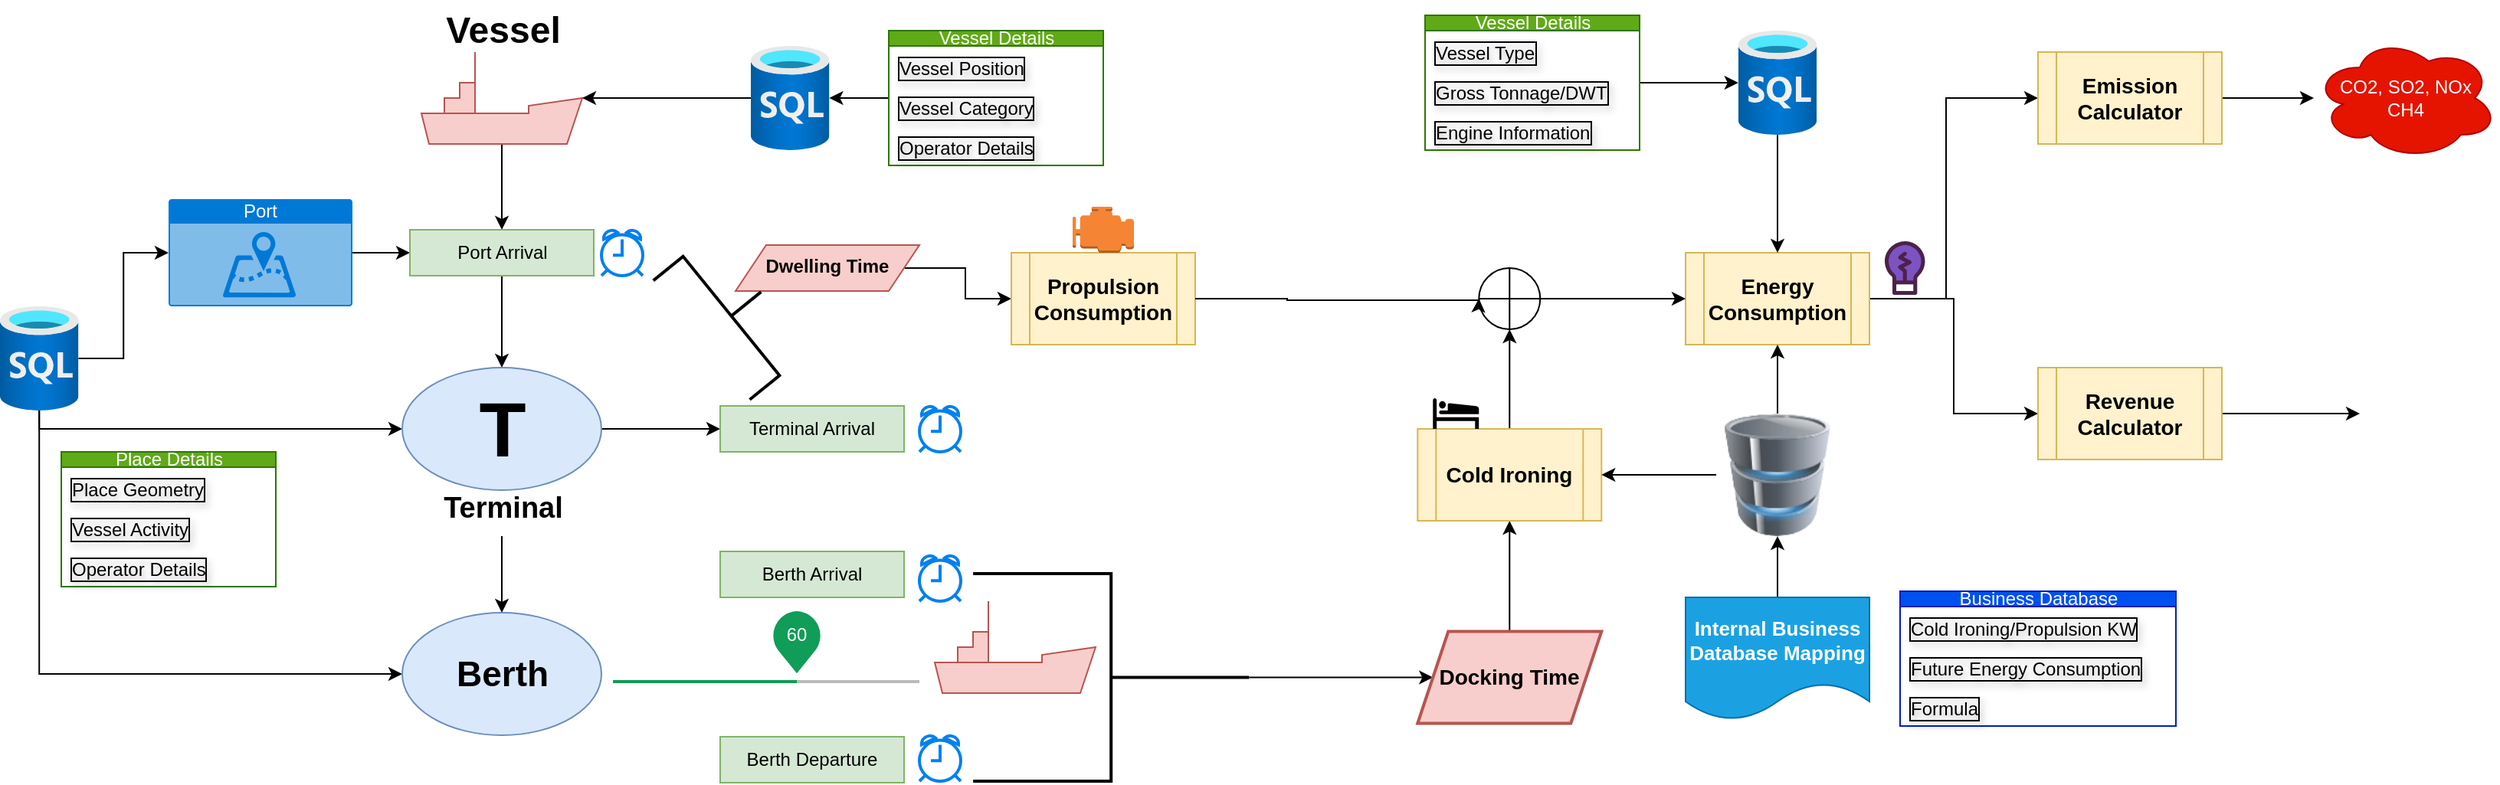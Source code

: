 <mxfile version="24.5.5" type="github">
  <diagram name="Page-1" id="kM6MfTMlQktqoh9Gep66">
    <mxGraphModel dx="883" dy="619" grid="1" gridSize="10" guides="1" tooltips="1" connect="1" arrows="1" fold="1" page="1" pageScale="1" pageWidth="850" pageHeight="1100" math="0" shadow="0">
      <root>
        <mxCell id="0" />
        <mxCell id="1" parent="0" />
        <mxCell id="8j1ghaPHFoplYqHseJS_-13" value="" style="edgeStyle=orthogonalEdgeStyle;rounded=0;orthogonalLoop=1;jettySize=auto;html=1;" parent="1" source="8j1ghaPHFoplYqHseJS_-2" target="8j1ghaPHFoplYqHseJS_-9" edge="1">
          <mxGeometry relative="1" as="geometry" />
        </mxCell>
        <mxCell id="8j1ghaPHFoplYqHseJS_-2" value="" style="verticalLabelPosition=bottom;outlineConnect=0;align=center;dashed=0;html=1;verticalAlign=top;shape=mxgraph.pid.misc.ship;fillColor=#f8cecc;strokeColor=#b85450;" parent="1" vertex="1">
          <mxGeometry x="285" y="64" width="105" height="60" as="geometry" />
        </mxCell>
        <mxCell id="8j1ghaPHFoplYqHseJS_-11" value="" style="edgeStyle=orthogonalEdgeStyle;rounded=0;orthogonalLoop=1;jettySize=auto;html=1;" parent="1" source="8j1ghaPHFoplYqHseJS_-3" target="8j1ghaPHFoplYqHseJS_-9" edge="1">
          <mxGeometry relative="1" as="geometry" />
        </mxCell>
        <mxCell id="8j1ghaPHFoplYqHseJS_-3" value="Port" style="html=1;whiteSpace=wrap;strokeColor=none;fillColor=#0079D6;labelPosition=center;verticalLabelPosition=middle;verticalAlign=top;align=center;fontSize=12;outlineConnect=0;spacingTop=-6;fontColor=#FFFFFF;sketch=0;shape=mxgraph.sitemap.map;" parent="1" vertex="1">
          <mxGeometry x="120" y="160" width="120" height="70" as="geometry" />
        </mxCell>
        <mxCell id="8j1ghaPHFoplYqHseJS_-4" value="Vessel" style="text;strokeColor=none;fillColor=none;html=1;fontSize=24;fontStyle=1;verticalAlign=middle;align=center;" parent="1" vertex="1">
          <mxGeometry x="272.5" y="30" width="130" height="40" as="geometry" />
        </mxCell>
        <mxCell id="8j1ghaPHFoplYqHseJS_-80" value="" style="edgeStyle=orthogonalEdgeStyle;rounded=0;orthogonalLoop=1;jettySize=auto;html=1;" parent="1" source="8j1ghaPHFoplYqHseJS_-5" target="8j1ghaPHFoplYqHseJS_-2" edge="1">
          <mxGeometry relative="1" as="geometry" />
        </mxCell>
        <mxCell id="8j1ghaPHFoplYqHseJS_-5" value="" style="image;aspect=fixed;html=1;points=[];align=center;fontSize=12;image=img/lib/azure2/iot/Time_Series_Data_Sets.svg;" parent="1" vertex="1">
          <mxGeometry x="500" y="60" width="51.2" height="68" as="geometry" />
        </mxCell>
        <mxCell id="8j1ghaPHFoplYqHseJS_-8" value="" style="edgeStyle=orthogonalEdgeStyle;rounded=0;orthogonalLoop=1;jettySize=auto;html=1;" parent="1" source="8j1ghaPHFoplYqHseJS_-7" target="8j1ghaPHFoplYqHseJS_-3" edge="1">
          <mxGeometry relative="1" as="geometry" />
        </mxCell>
        <mxCell id="8j1ghaPHFoplYqHseJS_-17" style="edgeStyle=orthogonalEdgeStyle;rounded=0;orthogonalLoop=1;jettySize=auto;html=1;entryX=0;entryY=0.5;entryDx=0;entryDy=0;" parent="1" source="8j1ghaPHFoplYqHseJS_-7" target="8j1ghaPHFoplYqHseJS_-15" edge="1">
          <mxGeometry relative="1" as="geometry">
            <Array as="points">
              <mxPoint x="36" y="310" />
            </Array>
          </mxGeometry>
        </mxCell>
        <mxCell id="8j1ghaPHFoplYqHseJS_-32" style="edgeStyle=orthogonalEdgeStyle;rounded=0;orthogonalLoop=1;jettySize=auto;html=1;" parent="1" source="8j1ghaPHFoplYqHseJS_-7" target="8j1ghaPHFoplYqHseJS_-25" edge="1">
          <mxGeometry relative="1" as="geometry">
            <Array as="points">
              <mxPoint x="36" y="470" />
            </Array>
          </mxGeometry>
        </mxCell>
        <mxCell id="8j1ghaPHFoplYqHseJS_-7" value="" style="image;aspect=fixed;html=1;points=[];align=center;fontSize=12;image=img/lib/azure2/iot/Time_Series_Data_Sets.svg;" parent="1" vertex="1">
          <mxGeometry x="10" y="230" width="51.2" height="68" as="geometry" />
        </mxCell>
        <mxCell id="8j1ghaPHFoplYqHseJS_-16" value="" style="edgeStyle=orthogonalEdgeStyle;rounded=0;orthogonalLoop=1;jettySize=auto;html=1;" parent="1" source="8j1ghaPHFoplYqHseJS_-9" target="8j1ghaPHFoplYqHseJS_-15" edge="1">
          <mxGeometry relative="1" as="geometry" />
        </mxCell>
        <mxCell id="8j1ghaPHFoplYqHseJS_-9" value="Port Arrival" style="whiteSpace=wrap;html=1;verticalAlign=middle;dashed=0;fillColor=#d5e8d4;strokeColor=#82b366;" parent="1" vertex="1">
          <mxGeometry x="277.5" y="180" width="120" height="30" as="geometry" />
        </mxCell>
        <mxCell id="8j1ghaPHFoplYqHseJS_-12" value="" style="html=1;verticalLabelPosition=bottom;align=center;labelBackgroundColor=#ffffff;verticalAlign=top;strokeWidth=2;strokeColor=#0080F0;shadow=0;dashed=0;shape=mxgraph.ios7.icons.alarm_clock;" parent="1" vertex="1">
          <mxGeometry x="402.5" y="180" width="27" height="30" as="geometry" />
        </mxCell>
        <mxCell id="8j1ghaPHFoplYqHseJS_-19" value="" style="edgeStyle=orthogonalEdgeStyle;rounded=0;orthogonalLoop=1;jettySize=auto;html=1;" parent="1" source="8j1ghaPHFoplYqHseJS_-15" target="8j1ghaPHFoplYqHseJS_-18" edge="1">
          <mxGeometry relative="1" as="geometry" />
        </mxCell>
        <mxCell id="8j1ghaPHFoplYqHseJS_-15" value="T" style="verticalLabelPosition=middle;shadow=0;dashed=0;align=center;html=1;verticalAlign=middle;strokeWidth=1;shape=ellipse;fontSize=50;fontStyle=1;perimeter=ellipsePerimeter;whiteSpace=wrap;fillColor=#dae8fc;strokeColor=#6c8ebf;" parent="1" vertex="1">
          <mxGeometry x="272.5" y="270" width="130" height="80" as="geometry" />
        </mxCell>
        <mxCell id="8j1ghaPHFoplYqHseJS_-18" value="Terminal Arrival" style="whiteSpace=wrap;html=1;verticalAlign=middle;dashed=0;fillColor=#d5e8d4;strokeColor=#82b366;" parent="1" vertex="1">
          <mxGeometry x="480" y="295" width="120" height="30" as="geometry" />
        </mxCell>
        <mxCell id="8j1ghaPHFoplYqHseJS_-20" value="" style="html=1;verticalLabelPosition=bottom;align=center;labelBackgroundColor=#ffffff;verticalAlign=top;strokeWidth=2;strokeColor=#0080F0;shadow=0;dashed=0;shape=mxgraph.ios7.icons.alarm_clock;" parent="1" vertex="1">
          <mxGeometry x="610" y="295" width="27" height="30" as="geometry" />
        </mxCell>
        <mxCell id="8j1ghaPHFoplYqHseJS_-31" value="" style="edgeStyle=orthogonalEdgeStyle;rounded=0;orthogonalLoop=1;jettySize=auto;html=1;" parent="1" source="8j1ghaPHFoplYqHseJS_-21" target="8j1ghaPHFoplYqHseJS_-22" edge="1">
          <mxGeometry relative="1" as="geometry" />
        </mxCell>
        <mxCell id="8j1ghaPHFoplYqHseJS_-21" value="Dwelling Time&lt;div&gt;&lt;br&gt;&lt;/div&gt;" style="shape=parallelogram;perimeter=parallelogramPerimeter;whiteSpace=wrap;html=1;fixedSize=1;fillColor=#f8cecc;strokeColor=#b85450;align=center;fontStyle=1;verticalAlign=top;" parent="1" vertex="1">
          <mxGeometry x="490" y="190" width="120" height="30" as="geometry" />
        </mxCell>
        <mxCell id="8j1ghaPHFoplYqHseJS_-22" value="Propulsion Consumption" style="shape=process;whiteSpace=wrap;html=1;backgroundOutline=1;fillColor=#fff2cc;strokeColor=#d6b656;fontStyle=1;fontSize=14;" parent="1" vertex="1">
          <mxGeometry x="670" y="195" width="120" height="60" as="geometry" />
        </mxCell>
        <mxCell id="8j1ghaPHFoplYqHseJS_-26" value="" style="edgeStyle=orthogonalEdgeStyle;rounded=0;orthogonalLoop=1;jettySize=auto;html=1;" parent="1" source="8j1ghaPHFoplYqHseJS_-23" target="8j1ghaPHFoplYqHseJS_-25" edge="1">
          <mxGeometry relative="1" as="geometry" />
        </mxCell>
        <mxCell id="8j1ghaPHFoplYqHseJS_-23" value="&lt;font style=&quot;font-size: 19px;&quot;&gt;Terminal&lt;/font&gt;" style="text;strokeColor=none;fillColor=none;html=1;fontSize=24;fontStyle=1;verticalAlign=middle;align=center;" parent="1" vertex="1">
          <mxGeometry x="272.5" y="340" width="130" height="40" as="geometry" />
        </mxCell>
        <mxCell id="8j1ghaPHFoplYqHseJS_-25" value="&lt;b style=&quot;font-size: 23px;&quot;&gt;Berth&lt;/b&gt;" style="ellipse;whiteSpace=wrap;html=1;fontSize=23;fillColor=#dae8fc;strokeColor=#6c8ebf;" parent="1" vertex="1">
          <mxGeometry x="272.5" y="430" width="130" height="80" as="geometry" />
        </mxCell>
        <mxCell id="8j1ghaPHFoplYqHseJS_-28" value="" style="dashed=0;verticalLabelPosition=bottom;verticalAlign=top;align=center;shape=mxgraph.gmdl.sliderDiscrete;barPos=60;strokeColor=#0F9D58;opacity=100;strokeWidth=2;fillColor=#0F9D58;handleSize=10;shadow=0;fontSize=12;fontColor=#ffffff;html=1;" parent="1" vertex="1">
          <mxGeometry x="410" y="430" width="200" height="45" as="geometry" />
        </mxCell>
        <mxCell id="8j1ghaPHFoplYqHseJS_-29" value="" style="verticalLabelPosition=bottom;outlineConnect=0;align=center;dashed=0;html=1;verticalAlign=top;shape=mxgraph.pid.misc.ship;fillColor=#f8cecc;strokeColor=#b85450;" parent="1" vertex="1">
          <mxGeometry x="620" y="422.5" width="105" height="60" as="geometry" />
        </mxCell>
        <mxCell id="8j1ghaPHFoplYqHseJS_-30" value="Berth Arrival" style="whiteSpace=wrap;html=1;verticalAlign=middle;dashed=0;fillColor=#d5e8d4;strokeColor=#82b366;" parent="1" vertex="1">
          <mxGeometry x="480" y="390" width="120" height="30" as="geometry" />
        </mxCell>
        <mxCell id="8j1ghaPHFoplYqHseJS_-33" value="Berth Departure" style="whiteSpace=wrap;html=1;verticalAlign=middle;dashed=0;fillColor=#d5e8d4;strokeColor=#82b366;" parent="1" vertex="1">
          <mxGeometry x="480" y="511" width="120" height="30" as="geometry" />
        </mxCell>
        <mxCell id="8j1ghaPHFoplYqHseJS_-34" value="" style="html=1;verticalLabelPosition=bottom;align=center;labelBackgroundColor=#ffffff;verticalAlign=top;strokeWidth=2;strokeColor=#0080F0;shadow=0;dashed=0;shape=mxgraph.ios7.icons.alarm_clock;" parent="1" vertex="1">
          <mxGeometry x="610" y="392.5" width="27" height="30" as="geometry" />
        </mxCell>
        <mxCell id="8j1ghaPHFoplYqHseJS_-35" value="" style="html=1;verticalLabelPosition=bottom;align=center;labelBackgroundColor=#ffffff;verticalAlign=top;strokeWidth=2;strokeColor=#0080F0;shadow=0;dashed=0;shape=mxgraph.ios7.icons.alarm_clock;" parent="1" vertex="1">
          <mxGeometry x="610" y="510" width="27" height="30" as="geometry" />
        </mxCell>
        <mxCell id="8j1ghaPHFoplYqHseJS_-49" value="" style="edgeStyle=orthogonalEdgeStyle;rounded=0;orthogonalLoop=1;jettySize=auto;html=1;" parent="1" source="8j1ghaPHFoplYqHseJS_-37" target="8j1ghaPHFoplYqHseJS_-48" edge="1">
          <mxGeometry relative="1" as="geometry" />
        </mxCell>
        <mxCell id="8j1ghaPHFoplYqHseJS_-37" value="" style="strokeWidth=2;html=1;shape=mxgraph.flowchart.annotation_2;align=left;labelPosition=right;pointerEvents=1;rotation=-180;" parent="1" vertex="1">
          <mxGeometry x="645.08" y="404.5" width="180.04" height="135.5" as="geometry" />
        </mxCell>
        <mxCell id="8j1ghaPHFoplYqHseJS_-44" value="" style="strokeWidth=2;html=1;shape=mxgraph.flowchart.annotation_2;align=left;labelPosition=right;pointerEvents=1;rotation=141;" parent="1" vertex="1">
          <mxGeometry x="462.23" y="186.29" width="50" height="100" as="geometry" />
        </mxCell>
        <mxCell id="8j1ghaPHFoplYqHseJS_-51" value="" style="edgeStyle=orthogonalEdgeStyle;rounded=0;orthogonalLoop=1;jettySize=auto;html=1;" parent="1" source="8j1ghaPHFoplYqHseJS_-48" target="8j1ghaPHFoplYqHseJS_-50" edge="1">
          <mxGeometry relative="1" as="geometry" />
        </mxCell>
        <mxCell id="8j1ghaPHFoplYqHseJS_-48" value="&lt;b&gt;&lt;font style=&quot;font-size: 14px;&quot;&gt;Docking Time&lt;/font&gt;&lt;/b&gt;" style="shape=parallelogram;perimeter=parallelogramPerimeter;whiteSpace=wrap;html=1;fixedSize=1;align=center;strokeWidth=2;pointerEvents=1;fillColor=#f8cecc;strokeColor=#b85450;" parent="1" vertex="1">
          <mxGeometry x="935.14" y="442.25" width="120" height="60" as="geometry" />
        </mxCell>
        <mxCell id="8j1ghaPHFoplYqHseJS_-54" value="" style="edgeStyle=orthogonalEdgeStyle;rounded=0;orthogonalLoop=1;jettySize=auto;html=1;" parent="1" source="8j1ghaPHFoplYqHseJS_-50" target="8j1ghaPHFoplYqHseJS_-53" edge="1">
          <mxGeometry relative="1" as="geometry" />
        </mxCell>
        <mxCell id="8j1ghaPHFoplYqHseJS_-50" value="Cold Ironing" style="shape=process;whiteSpace=wrap;html=1;backgroundOutline=1;fillColor=#fff2cc;strokeColor=#d6b656;fontStyle=1;fontSize=14;" parent="1" vertex="1">
          <mxGeometry x="935.14" y="310" width="120" height="60" as="geometry" />
        </mxCell>
        <mxCell id="8j1ghaPHFoplYqHseJS_-92" value="" style="edgeStyle=orthogonalEdgeStyle;rounded=0;orthogonalLoop=1;jettySize=auto;html=1;" parent="1" source="8j1ghaPHFoplYqHseJS_-52" target="8j1ghaPHFoplYqHseJS_-90" edge="1">
          <mxGeometry relative="1" as="geometry">
            <Array as="points">
              <mxPoint x="1280" y="225" />
              <mxPoint x="1280" y="94" />
            </Array>
          </mxGeometry>
        </mxCell>
        <mxCell id="-p1JDaWNhqQrQUc1UP5E-4" style="edgeStyle=orthogonalEdgeStyle;rounded=0;orthogonalLoop=1;jettySize=auto;html=1;exitX=1;exitY=0.5;exitDx=0;exitDy=0;entryX=0;entryY=0.5;entryDx=0;entryDy=0;" edge="1" parent="1" source="8j1ghaPHFoplYqHseJS_-52" target="-p1JDaWNhqQrQUc1UP5E-3">
          <mxGeometry relative="1" as="geometry" />
        </mxCell>
        <mxCell id="8j1ghaPHFoplYqHseJS_-52" value="Energy Consumption" style="shape=process;whiteSpace=wrap;html=1;backgroundOutline=1;fillColor=#fff2cc;strokeColor=#d6b656;fontStyle=1;fontSize=14;" parent="1" vertex="1">
          <mxGeometry x="1110" y="195" width="120" height="60" as="geometry" />
        </mxCell>
        <mxCell id="8j1ghaPHFoplYqHseJS_-61" value="" style="edgeStyle=orthogonalEdgeStyle;rounded=0;orthogonalLoop=1;jettySize=auto;html=1;" parent="1" source="8j1ghaPHFoplYqHseJS_-53" target="8j1ghaPHFoplYqHseJS_-52" edge="1">
          <mxGeometry relative="1" as="geometry" />
        </mxCell>
        <mxCell id="8j1ghaPHFoplYqHseJS_-53" value="" style="verticalLabelPosition=bottom;verticalAlign=top;html=1;shape=mxgraph.flowchart.summing_function;" parent="1" vertex="1">
          <mxGeometry x="975.14" y="205" width="40" height="40" as="geometry" />
        </mxCell>
        <mxCell id="8j1ghaPHFoplYqHseJS_-60" style="edgeStyle=orthogonalEdgeStyle;rounded=0;orthogonalLoop=1;jettySize=auto;html=1;exitX=1;exitY=0.5;exitDx=0;exitDy=0;entryX=0;entryY=0.5;entryDx=0;entryDy=0;entryPerimeter=0;" parent="1" source="8j1ghaPHFoplYqHseJS_-22" target="8j1ghaPHFoplYqHseJS_-53" edge="1">
          <mxGeometry relative="1" as="geometry">
            <mxPoint x="970" y="226" as="targetPoint" />
            <Array as="points">
              <mxPoint x="850" y="225" />
              <mxPoint x="975" y="226" />
            </Array>
          </mxGeometry>
        </mxCell>
        <mxCell id="8j1ghaPHFoplYqHseJS_-79" value="" style="edgeStyle=orthogonalEdgeStyle;rounded=0;orthogonalLoop=1;jettySize=auto;html=1;" parent="1" source="8j1ghaPHFoplYqHseJS_-62" target="8j1ghaPHFoplYqHseJS_-52" edge="1">
          <mxGeometry relative="1" as="geometry" />
        </mxCell>
        <mxCell id="8j1ghaPHFoplYqHseJS_-62" value="" style="image;aspect=fixed;html=1;points=[];align=center;fontSize=12;image=img/lib/azure2/iot/Time_Series_Data_Sets.svg;" parent="1" vertex="1">
          <mxGeometry x="1144.4" y="50" width="51.2" height="68" as="geometry" />
        </mxCell>
        <mxCell id="8j1ghaPHFoplYqHseJS_-77" value="" style="edgeStyle=orthogonalEdgeStyle;rounded=0;orthogonalLoop=1;jettySize=auto;html=1;" parent="1" source="8j1ghaPHFoplYqHseJS_-64" target="8j1ghaPHFoplYqHseJS_-5" edge="1">
          <mxGeometry relative="1" as="geometry" />
        </mxCell>
        <mxCell id="8j1ghaPHFoplYqHseJS_-64" value="Vessel Details" style="swimlane;fontStyle=0;childLayout=stackLayout;horizontal=1;startSize=10;fillColor=#60a917;horizontalStack=0;resizeParent=1;resizeParentMax=0;resizeLast=0;collapsible=1;marginBottom=0;html=1;align=center;fontColor=#ffffff;strokeColor=#2D7600;" parent="1" vertex="1">
          <mxGeometry x="590" y="50" width="140" height="88" as="geometry" />
        </mxCell>
        <mxCell id="8j1ghaPHFoplYqHseJS_-65" value="Vessel Position" style="text;strokeColor=none;fillColor=none;align=left;verticalAlign=top;spacingLeft=4;spacingRight=4;overflow=hidden;rotatable=0;points=[[0,0.5],[1,0.5]];portConstraint=eastwest;whiteSpace=wrap;html=1;labelBorderColor=default;textShadow=1;" parent="8j1ghaPHFoplYqHseJS_-64" vertex="1">
          <mxGeometry y="10" width="140" height="26" as="geometry" />
        </mxCell>
        <mxCell id="8j1ghaPHFoplYqHseJS_-66" value="Vessel Category" style="text;strokeColor=none;fillColor=none;align=left;verticalAlign=top;spacingLeft=4;spacingRight=4;overflow=hidden;rotatable=0;points=[[0,0.5],[1,0.5]];portConstraint=eastwest;whiteSpace=wrap;html=1;labelBorderColor=default;textShadow=1;" parent="8j1ghaPHFoplYqHseJS_-64" vertex="1">
          <mxGeometry y="36" width="140" height="26" as="geometry" />
        </mxCell>
        <mxCell id="8j1ghaPHFoplYqHseJS_-67" value="Operator Details" style="text;strokeColor=none;fillColor=none;align=left;verticalAlign=top;spacingLeft=4;spacingRight=4;overflow=hidden;rotatable=0;points=[[0,0.5],[1,0.5]];portConstraint=eastwest;whiteSpace=wrap;html=1;labelBorderColor=default;textShadow=1;" parent="8j1ghaPHFoplYqHseJS_-64" vertex="1">
          <mxGeometry y="62" width="140" height="26" as="geometry" />
        </mxCell>
        <mxCell id="8j1ghaPHFoplYqHseJS_-68" value="Place Details" style="swimlane;fontStyle=0;childLayout=stackLayout;horizontal=1;startSize=10;fillColor=#60a917;horizontalStack=0;resizeParent=1;resizeParentMax=0;resizeLast=0;collapsible=1;marginBottom=0;html=1;align=center;fontColor=#ffffff;strokeColor=#2D7600;" parent="1" vertex="1">
          <mxGeometry x="50" y="325" width="140" height="88" as="geometry" />
        </mxCell>
        <mxCell id="8j1ghaPHFoplYqHseJS_-69" value="Place Geometry" style="text;strokeColor=none;fillColor=none;align=left;verticalAlign=top;spacingLeft=4;spacingRight=4;overflow=hidden;rotatable=0;points=[[0,0.5],[1,0.5]];portConstraint=eastwest;whiteSpace=wrap;html=1;labelBorderColor=default;textShadow=1;" parent="8j1ghaPHFoplYqHseJS_-68" vertex="1">
          <mxGeometry y="10" width="140" height="26" as="geometry" />
        </mxCell>
        <mxCell id="8j1ghaPHFoplYqHseJS_-70" value="Vessel Activity" style="text;strokeColor=none;fillColor=none;align=left;verticalAlign=top;spacingLeft=4;spacingRight=4;overflow=hidden;rotatable=0;points=[[0,0.5],[1,0.5]];portConstraint=eastwest;whiteSpace=wrap;html=1;labelBorderColor=default;textShadow=1;" parent="8j1ghaPHFoplYqHseJS_-68" vertex="1">
          <mxGeometry y="36" width="140" height="26" as="geometry" />
        </mxCell>
        <mxCell id="8j1ghaPHFoplYqHseJS_-71" value="Operator Details" style="text;strokeColor=none;fillColor=none;align=left;verticalAlign=top;spacingLeft=4;spacingRight=4;overflow=hidden;rotatable=0;points=[[0,0.5],[1,0.5]];portConstraint=eastwest;whiteSpace=wrap;html=1;labelBorderColor=default;textShadow=1;" parent="8j1ghaPHFoplYqHseJS_-68" vertex="1">
          <mxGeometry y="62" width="140" height="26" as="geometry" />
        </mxCell>
        <mxCell id="8j1ghaPHFoplYqHseJS_-78" value="" style="edgeStyle=orthogonalEdgeStyle;rounded=0;orthogonalLoop=1;jettySize=auto;html=1;" parent="1" source="8j1ghaPHFoplYqHseJS_-72" target="8j1ghaPHFoplYqHseJS_-62" edge="1">
          <mxGeometry relative="1" as="geometry" />
        </mxCell>
        <mxCell id="8j1ghaPHFoplYqHseJS_-72" value="Vessel Details" style="swimlane;fontStyle=0;childLayout=stackLayout;horizontal=1;startSize=10;fillColor=#60a917;horizontalStack=0;resizeParent=1;resizeParentMax=0;resizeLast=0;collapsible=1;marginBottom=0;html=1;align=center;fontColor=#ffffff;strokeColor=#2D7600;" parent="1" vertex="1">
          <mxGeometry x="940" y="40" width="140" height="88" as="geometry" />
        </mxCell>
        <mxCell id="8j1ghaPHFoplYqHseJS_-73" value="Vessel Type" style="text;strokeColor=none;fillColor=none;align=left;verticalAlign=top;spacingLeft=4;spacingRight=4;overflow=hidden;rotatable=0;points=[[0,0.5],[1,0.5]];portConstraint=eastwest;whiteSpace=wrap;html=1;labelBorderColor=default;textShadow=1;" parent="8j1ghaPHFoplYqHseJS_-72" vertex="1">
          <mxGeometry y="10" width="140" height="26" as="geometry" />
        </mxCell>
        <mxCell id="8j1ghaPHFoplYqHseJS_-74" value="Gross Tonnage/DWT" style="text;strokeColor=none;fillColor=none;align=left;verticalAlign=top;spacingLeft=4;spacingRight=4;overflow=hidden;rotatable=0;points=[[0,0.5],[1,0.5]];portConstraint=eastwest;whiteSpace=wrap;html=1;labelBorderColor=default;textShadow=1;" parent="8j1ghaPHFoplYqHseJS_-72" vertex="1">
          <mxGeometry y="36" width="140" height="26" as="geometry" />
        </mxCell>
        <mxCell id="8j1ghaPHFoplYqHseJS_-75" value="Engine Information" style="text;strokeColor=none;fillColor=none;align=left;verticalAlign=top;spacingLeft=4;spacingRight=4;overflow=hidden;rotatable=0;points=[[0,0.5],[1,0.5]];portConstraint=eastwest;whiteSpace=wrap;html=1;labelBorderColor=default;textShadow=1;" parent="8j1ghaPHFoplYqHseJS_-72" vertex="1">
          <mxGeometry y="62" width="140" height="26" as="geometry" />
        </mxCell>
        <mxCell id="8j1ghaPHFoplYqHseJS_-83" style="edgeStyle=orthogonalEdgeStyle;rounded=0;orthogonalLoop=1;jettySize=auto;html=1;exitX=0;exitY=0.5;exitDx=0;exitDy=0;" parent="1" source="8j1ghaPHFoplYqHseJS_-81" target="8j1ghaPHFoplYqHseJS_-50" edge="1">
          <mxGeometry relative="1" as="geometry" />
        </mxCell>
        <mxCell id="8j1ghaPHFoplYqHseJS_-84" value="" style="edgeStyle=orthogonalEdgeStyle;rounded=0;orthogonalLoop=1;jettySize=auto;html=1;" parent="1" source="8j1ghaPHFoplYqHseJS_-81" target="8j1ghaPHFoplYqHseJS_-52" edge="1">
          <mxGeometry relative="1" as="geometry" />
        </mxCell>
        <mxCell id="8j1ghaPHFoplYqHseJS_-81" value="" style="image;html=1;image=img/lib/clip_art/computers/Database_128x128.png" parent="1" vertex="1">
          <mxGeometry x="1130" y="300" width="80" height="80" as="geometry" />
        </mxCell>
        <mxCell id="8j1ghaPHFoplYqHseJS_-85" value="" style="edgeStyle=orthogonalEdgeStyle;rounded=0;orthogonalLoop=1;jettySize=auto;html=1;" parent="1" source="8j1ghaPHFoplYqHseJS_-82" target="8j1ghaPHFoplYqHseJS_-81" edge="1">
          <mxGeometry relative="1" as="geometry" />
        </mxCell>
        <mxCell id="8j1ghaPHFoplYqHseJS_-82" value="&lt;b&gt;&lt;font style=&quot;font-size: 13px;&quot;&gt;Internal Business Database Mapping&lt;/font&gt;&lt;/b&gt;" style="shape=document;whiteSpace=wrap;html=1;boundedLbl=1;fillColor=#1ba1e2;fontColor=#ffffff;strokeColor=#006EAF;" parent="1" vertex="1">
          <mxGeometry x="1110" y="420" width="120" height="80" as="geometry" />
        </mxCell>
        <mxCell id="8j1ghaPHFoplYqHseJS_-86" value="Business Database" style="swimlane;fontStyle=0;childLayout=stackLayout;horizontal=1;startSize=10;fillColor=#0050ef;horizontalStack=0;resizeParent=1;resizeParentMax=0;resizeLast=0;collapsible=1;marginBottom=0;html=1;align=center;fontColor=#ffffff;strokeColor=#001DBC;" parent="1" vertex="1">
          <mxGeometry x="1250" y="416" width="180" height="88" as="geometry" />
        </mxCell>
        <mxCell id="8j1ghaPHFoplYqHseJS_-87" value="Cold Ironing/Propulsion KW" style="text;strokeColor=none;fillColor=none;align=left;verticalAlign=top;spacingLeft=4;spacingRight=4;overflow=hidden;rotatable=0;points=[[0,0.5],[1,0.5]];portConstraint=eastwest;whiteSpace=wrap;html=1;labelBorderColor=default;textShadow=1;" parent="8j1ghaPHFoplYqHseJS_-86" vertex="1">
          <mxGeometry y="10" width="180" height="26" as="geometry" />
        </mxCell>
        <mxCell id="8j1ghaPHFoplYqHseJS_-88" value="Future Energy Consumption" style="text;strokeColor=none;fillColor=none;align=left;verticalAlign=top;spacingLeft=4;spacingRight=4;overflow=hidden;rotatable=0;points=[[0,0.5],[1,0.5]];portConstraint=eastwest;whiteSpace=wrap;html=1;labelBorderColor=default;textShadow=1;" parent="8j1ghaPHFoplYqHseJS_-86" vertex="1">
          <mxGeometry y="36" width="180" height="26" as="geometry" />
        </mxCell>
        <mxCell id="8j1ghaPHFoplYqHseJS_-89" value="Formula" style="text;strokeColor=none;fillColor=none;align=left;verticalAlign=top;spacingLeft=4;spacingRight=4;overflow=hidden;rotatable=0;points=[[0,0.5],[1,0.5]];portConstraint=eastwest;whiteSpace=wrap;html=1;labelBorderColor=default;textShadow=1;" parent="8j1ghaPHFoplYqHseJS_-86" vertex="1">
          <mxGeometry y="62" width="180" height="26" as="geometry" />
        </mxCell>
        <mxCell id="-p1JDaWNhqQrQUc1UP5E-2" value="" style="edgeStyle=orthogonalEdgeStyle;rounded=0;orthogonalLoop=1;jettySize=auto;html=1;" edge="1" parent="1" source="8j1ghaPHFoplYqHseJS_-90" target="-p1JDaWNhqQrQUc1UP5E-1">
          <mxGeometry relative="1" as="geometry" />
        </mxCell>
        <mxCell id="8j1ghaPHFoplYqHseJS_-90" value="Emission&lt;div&gt;Calculator&lt;/div&gt;" style="shape=process;whiteSpace=wrap;html=1;backgroundOutline=1;fillColor=#fff2cc;strokeColor=#d6b656;fontStyle=1;fontSize=14;" parent="1" vertex="1">
          <mxGeometry x="1340" y="64" width="120" height="60" as="geometry" />
        </mxCell>
        <mxCell id="8j1ghaPHFoplYqHseJS_-93" value="" style="verticalLabelPosition=bottom;aspect=fixed;html=1;shape=mxgraph.salesforce.energy;" parent="1" vertex="1">
          <mxGeometry x="1240" y="187.5" width="26.25" height="35" as="geometry" />
        </mxCell>
        <mxCell id="8j1ghaPHFoplYqHseJS_-94" value="" style="outlineConnect=0;dashed=0;verticalLabelPosition=bottom;verticalAlign=top;align=center;html=1;shape=mxgraph.aws3.emr_engine;fillColor=#F58534;gradientColor=none;" parent="1" vertex="1">
          <mxGeometry x="710" y="165" width="40" height="30" as="geometry" />
        </mxCell>
        <mxCell id="8j1ghaPHFoplYqHseJS_-96" value="" style="shape=mxgraph.signs.travel.hotel;html=1;pointerEvents=1;fillColor=#000000;strokeColor=none;verticalLabelPosition=bottom;verticalAlign=top;align=center;" parent="1" vertex="1">
          <mxGeometry x="945.14" y="290" width="30" height="20" as="geometry" />
        </mxCell>
        <mxCell id="-p1JDaWNhqQrQUc1UP5E-1" value="CO2, SO2, NOx&lt;div&gt;CH4&lt;/div&gt;" style="ellipse;shape=cloud;whiteSpace=wrap;html=1;fillColor=#e51400;fontColor=#ffffff;strokeColor=#B20000;" vertex="1" parent="1">
          <mxGeometry x="1520" y="54" width="120" height="80" as="geometry" />
        </mxCell>
        <mxCell id="-p1JDaWNhqQrQUc1UP5E-6" value="" style="edgeStyle=orthogonalEdgeStyle;rounded=0;orthogonalLoop=1;jettySize=auto;html=1;" edge="1" parent="1" source="-p1JDaWNhqQrQUc1UP5E-3" target="-p1JDaWNhqQrQUc1UP5E-5">
          <mxGeometry relative="1" as="geometry" />
        </mxCell>
        <mxCell id="-p1JDaWNhqQrQUc1UP5E-3" value="Revenue&lt;div&gt;Calculator&lt;/div&gt;" style="shape=process;whiteSpace=wrap;html=1;backgroundOutline=1;fillColor=#fff2cc;strokeColor=#d6b656;fontStyle=1;fontSize=14;" vertex="1" parent="1">
          <mxGeometry x="1340" y="270" width="120" height="60" as="geometry" />
        </mxCell>
        <mxCell id="-p1JDaWNhqQrQUc1UP5E-5" value="" style="shape=image;html=1;verticalAlign=top;verticalLabelPosition=bottom;labelBackgroundColor=#ffffff;imageAspect=0;aspect=fixed;image=https://cdn0.iconfinder.com/data/icons/business-startup-10/50/29-128.png" vertex="1" parent="1">
          <mxGeometry x="1550" y="261.5" width="77" height="77" as="geometry" />
        </mxCell>
      </root>
    </mxGraphModel>
  </diagram>
</mxfile>
